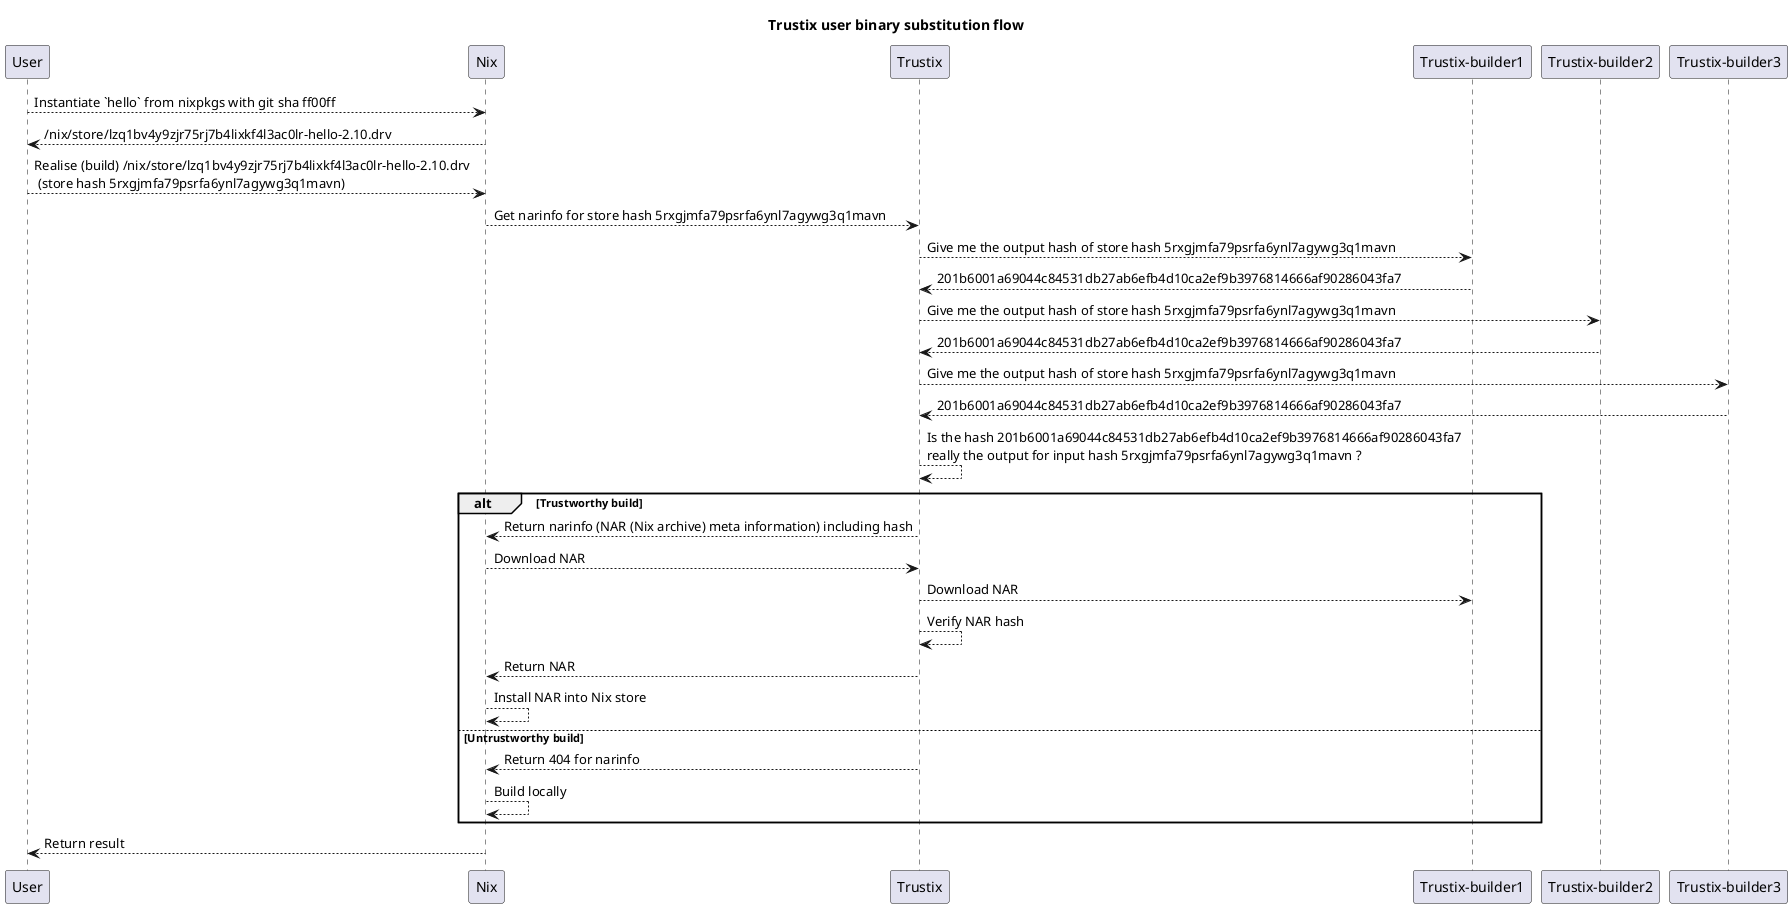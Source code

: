 @startuml
skinparam ParticipantPadding 0

title Trustix user binary substitution flow

participant User
participant Nix
participant Trustix
participant "Trustix-builder1" as B1
participant "Trustix-builder2" as B2
participant "Trustix-builder3" as B3


User-->Nix: Instantiate `hello` from nixpkgs with git sha ff00ff
User<--Nix: /nix/store/lzq1bv4y9zjr75rj7b4lixkf4l3ac0lr-hello-2.10.drv

User-->Nix: Realise (build) /nix/store/lzq1bv4y9zjr75rj7b4lixkf4l3ac0lr-hello-2.10.drv\n (store hash 5rxgjmfa79psrfa6ynl7agywg3q1mavn)

Nix-->Trustix: Get narinfo for store hash 5rxgjmfa79psrfa6ynl7agywg3q1mavn

Trustix-->B1: Give me the output hash of store hash 5rxgjmfa79psrfa6ynl7agywg3q1mavn
B1-->Trustix: 201b6001a69044c84531db27ab6efb4d10ca2ef9b3976814666af90286043fa7
deactivate B1

Trustix-->B2: Give me the output hash of store hash 5rxgjmfa79psrfa6ynl7agywg3q1mavn
B2-->Trustix: 201b6001a69044c84531db27ab6efb4d10ca2ef9b3976814666af90286043fa7
deactivate B2

Trustix-->B3: Give me the output hash of store hash 5rxgjmfa79psrfa6ynl7agywg3q1mavn
B3-->Trustix: 201b6001a69044c84531db27ab6efb4d10ca2ef9b3976814666af90286043fa7
deactivate B3

Trustix-->Trustix: Is the hash 201b6001a69044c84531db27ab6efb4d10ca2ef9b3976814666af90286043fa7 \nreally the output for input hash 5rxgjmfa79psrfa6ynl7agywg3q1mavn ?

alt Trustworthy build
    Trustix-->Nix: Return narinfo (NAR (Nix archive) meta information) including hash
    Nix-->Trustix: Download NAR
    Trustix-->B1: Download NAR
    Trustix-->Trustix: Verify NAR hash
    Trustix-->Nix: Return NAR
    Nix-->Nix: Install NAR into Nix store
else Untrustworthy build
    Trustix-->Nix: Return 404 for narinfo
    Nix-->Nix: Build locally
end

Nix-->User: Return result

@enduml
